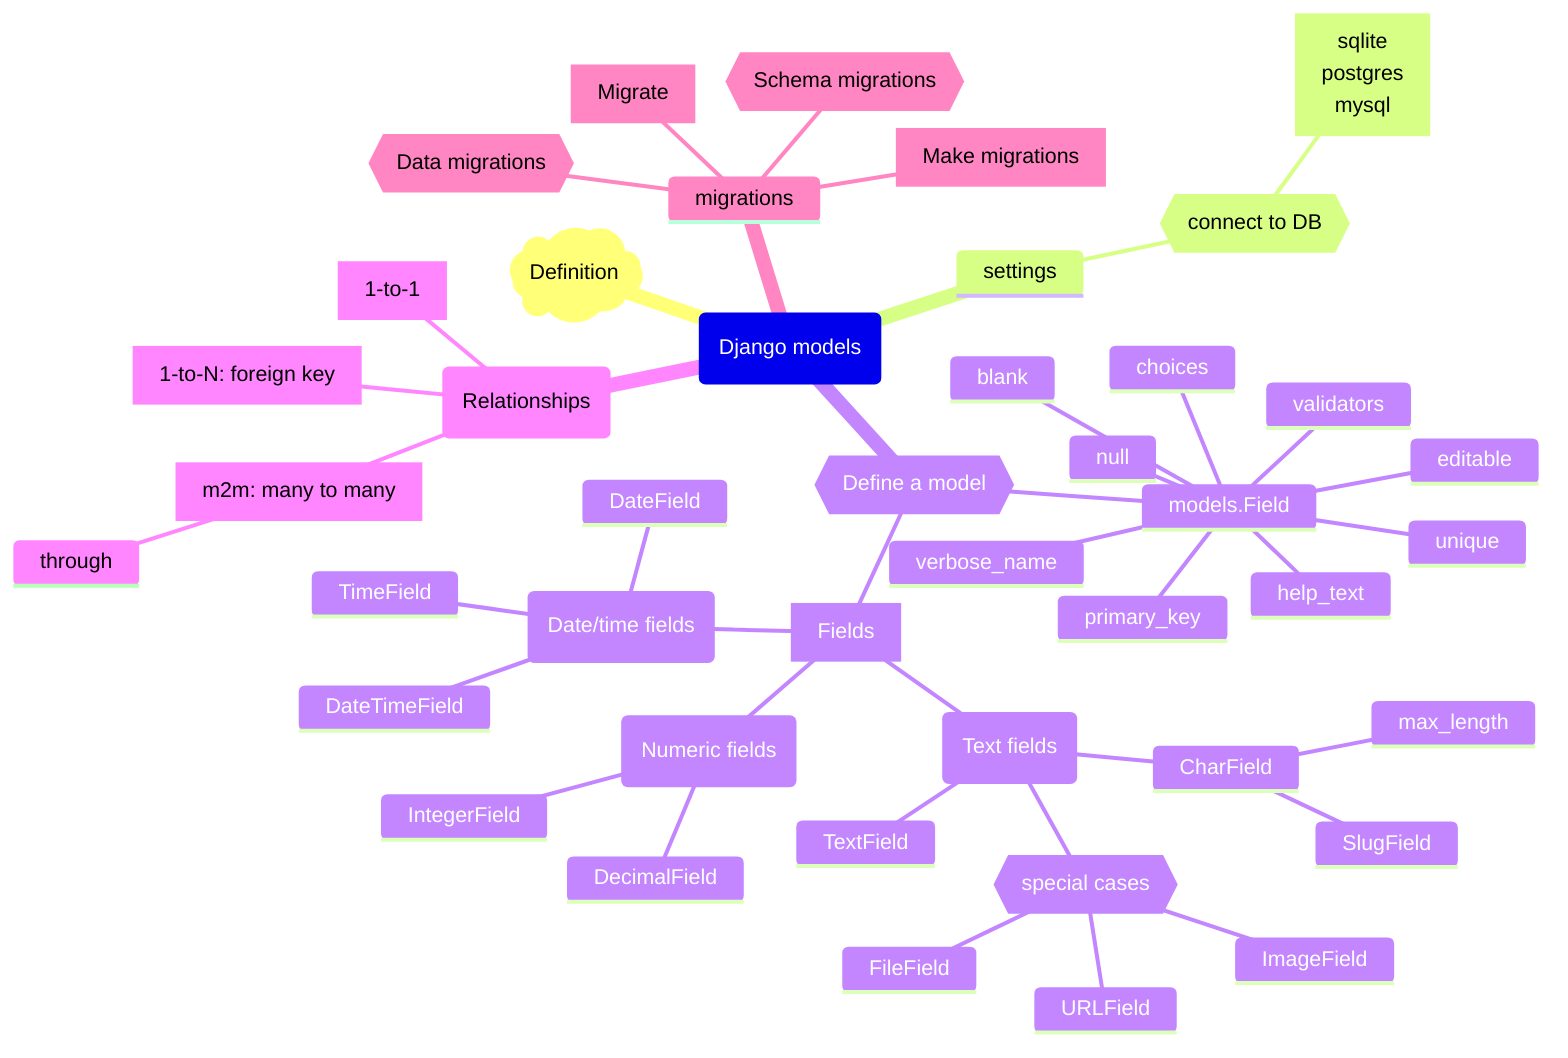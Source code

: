 ---
Django models
---

mindmap
    root(Django models)
        ::)Definition(
        settings
        ::icon(fas fa-gear)
            ::{{connect to DB}}
                dbs[sqlite<br>postgres<br>mysql]
                ::icon(fas fa-database)
        ::{{Define a model}}
            models.Field
                null
                blank
                choices
                editable
                help_text
                primary_key
                unique
                verbose_name
                validators
            fields[Fields]
                txt(Text fields)
                    CharField
                        max_length
                        SlugField
                    TextField
                    ::{{special cases}}
                        FileField
                        ImageField
                        URLField
                num(Numeric fields)
                    IntegerField
                    DecimalField
                datetime(Date/time fields)
                    DateField
                    TimeField
                    DateTimeField
        rel(Relationships)
            ::[1-to-1]
            ::[1-to-N: foreign key]
            ::[m2m: many to many]
                through
                ::icon(fas fa-table)
        migrations
            makemigrations[Make migrations]
            migrate[Migrate]
            ::{{Schema migrations}}
            ::{{Data migrations}}